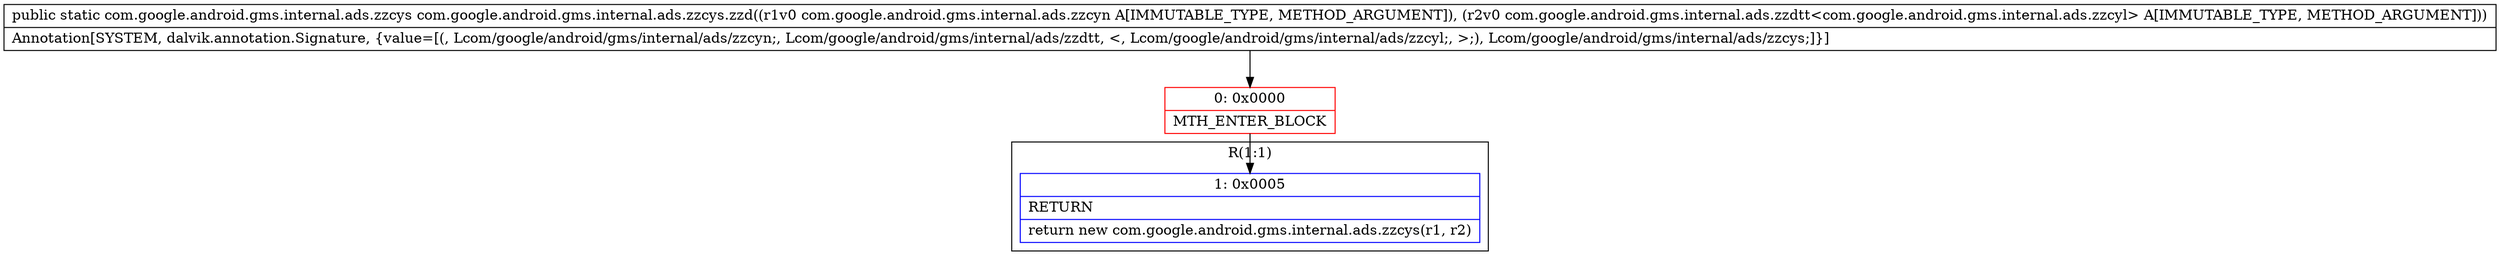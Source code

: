 digraph "CFG forcom.google.android.gms.internal.ads.zzcys.zzd(Lcom\/google\/android\/gms\/internal\/ads\/zzcyn;Lcom\/google\/android\/gms\/internal\/ads\/zzdtt;)Lcom\/google\/android\/gms\/internal\/ads\/zzcys;" {
subgraph cluster_Region_1183313908 {
label = "R(1:1)";
node [shape=record,color=blue];
Node_1 [shape=record,label="{1\:\ 0x0005|RETURN\l|return new com.google.android.gms.internal.ads.zzcys(r1, r2)\l}"];
}
Node_0 [shape=record,color=red,label="{0\:\ 0x0000|MTH_ENTER_BLOCK\l}"];
MethodNode[shape=record,label="{public static com.google.android.gms.internal.ads.zzcys com.google.android.gms.internal.ads.zzcys.zzd((r1v0 com.google.android.gms.internal.ads.zzcyn A[IMMUTABLE_TYPE, METHOD_ARGUMENT]), (r2v0 com.google.android.gms.internal.ads.zzdtt\<com.google.android.gms.internal.ads.zzcyl\> A[IMMUTABLE_TYPE, METHOD_ARGUMENT]))  | Annotation[SYSTEM, dalvik.annotation.Signature, \{value=[(, Lcom\/google\/android\/gms\/internal\/ads\/zzcyn;, Lcom\/google\/android\/gms\/internal\/ads\/zzdtt, \<, Lcom\/google\/android\/gms\/internal\/ads\/zzcyl;, \>;), Lcom\/google\/android\/gms\/internal\/ads\/zzcys;]\}]\l}"];
MethodNode -> Node_0;
Node_0 -> Node_1;
}

